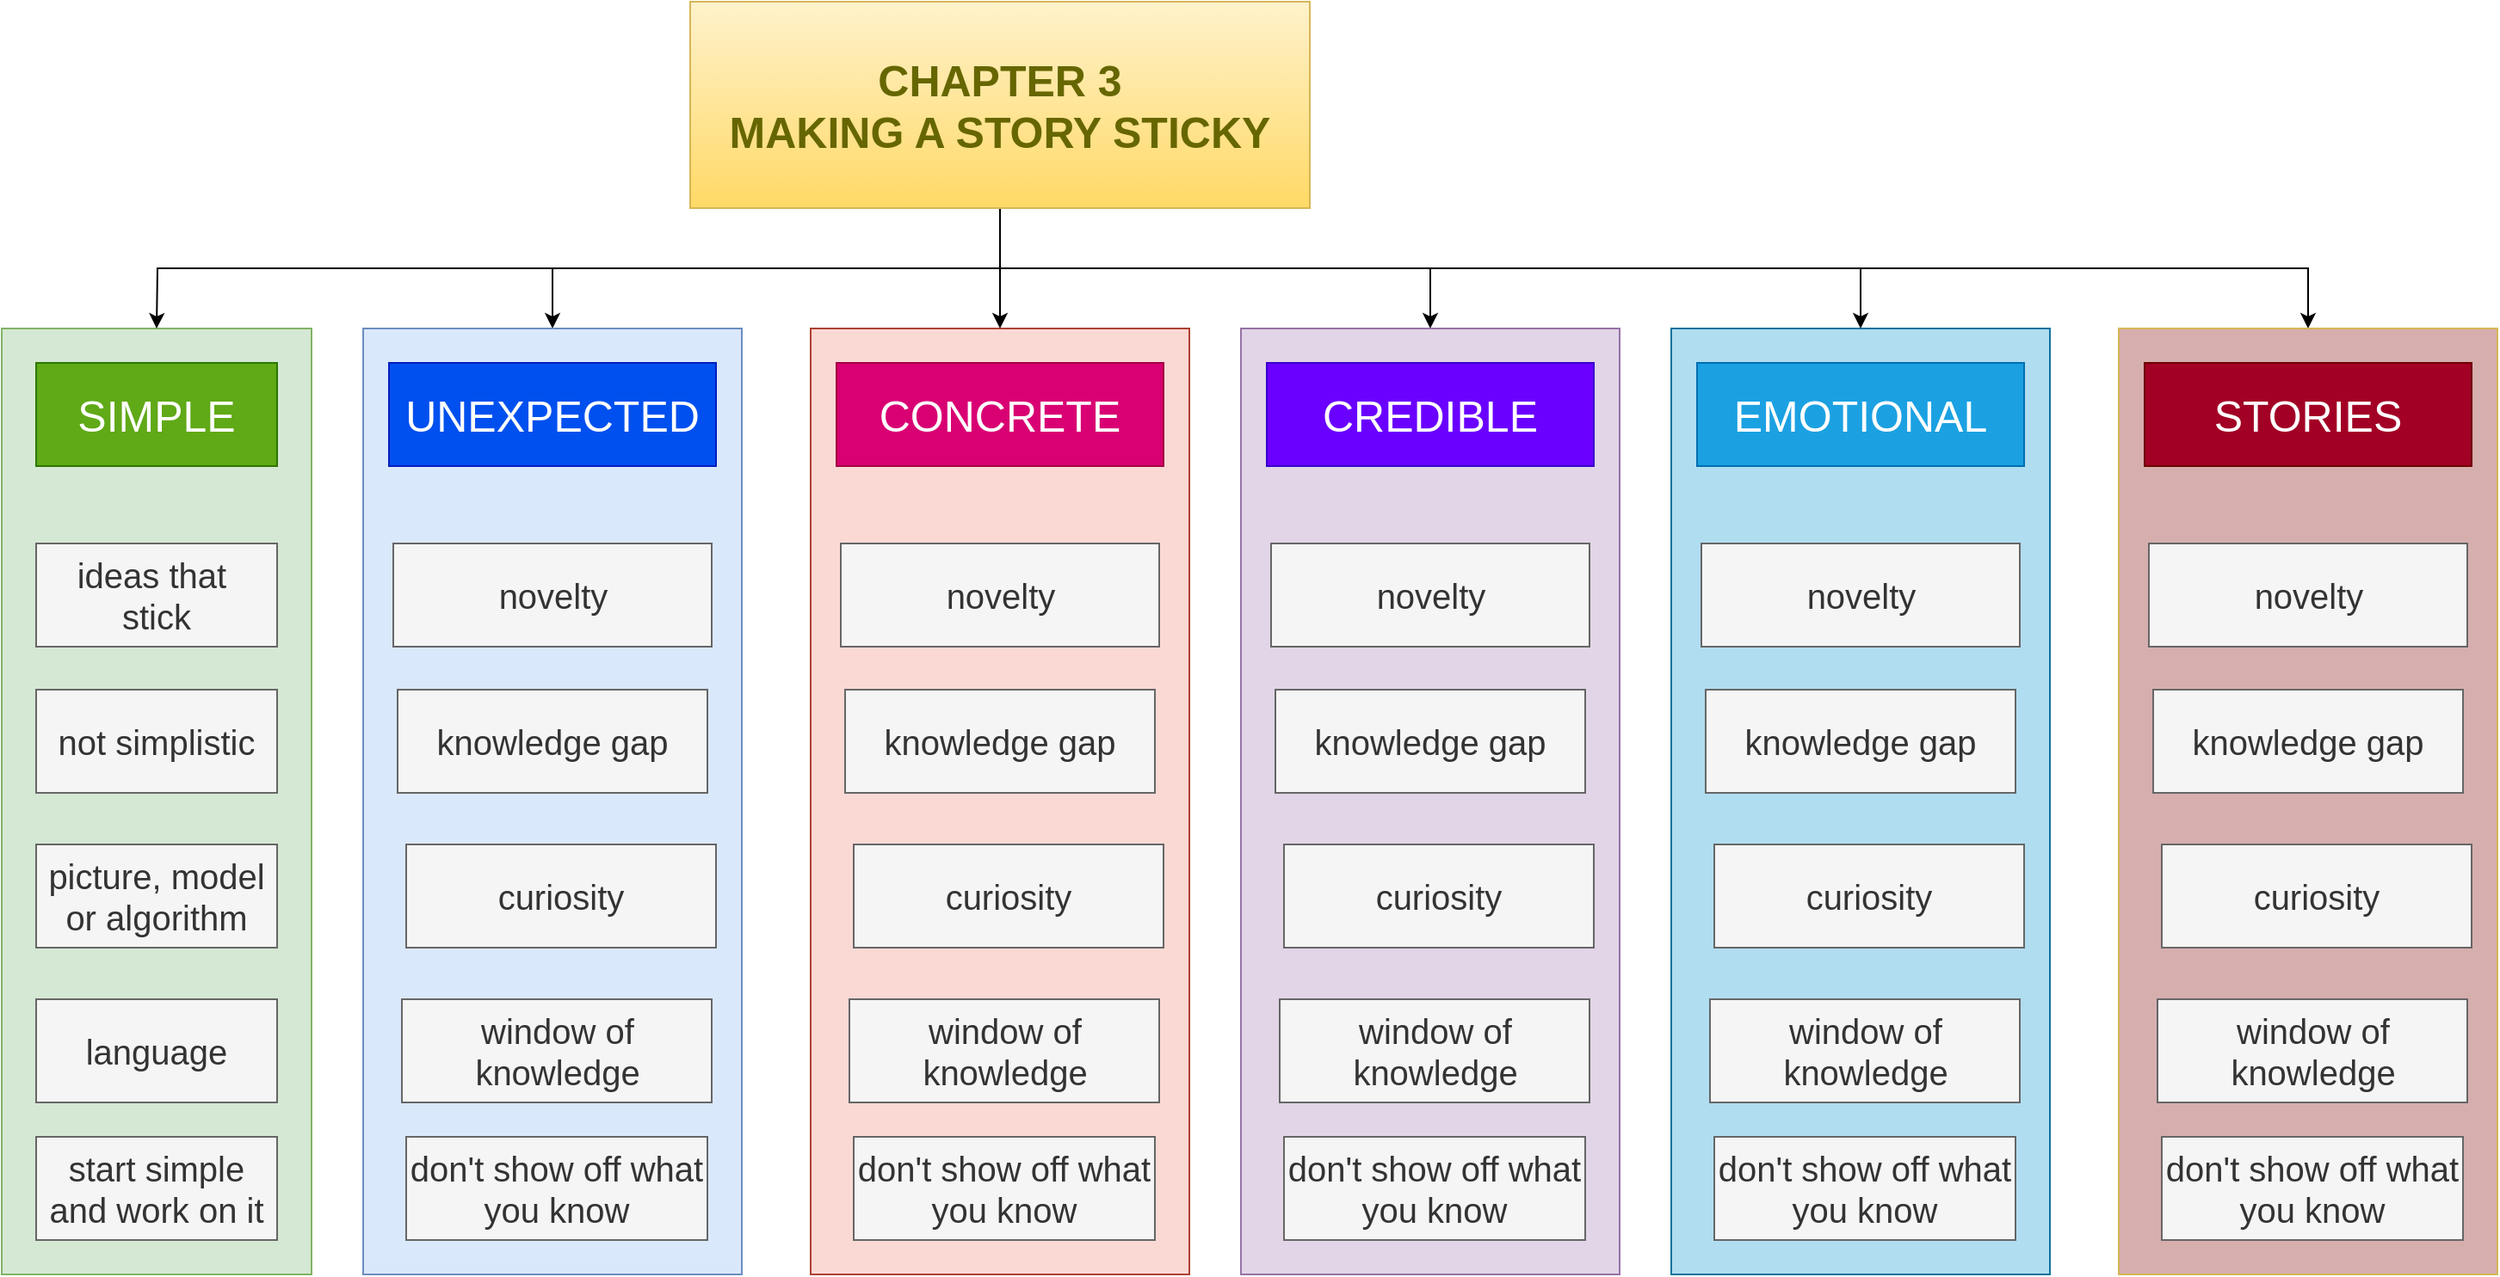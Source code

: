 <mxfile version="24.4.8" type="github">
  <diagram name="Page-1" id="F7W0f6xDWh8SOJDWMnaS">
    <mxGraphModel dx="2787" dy="1009" grid="1" gridSize="10" guides="1" tooltips="1" connect="1" arrows="1" fold="1" page="1" pageScale="1" pageWidth="1100" pageHeight="850" math="0" shadow="0">
      <root>
        <mxCell id="0" />
        <mxCell id="1" parent="0" />
        <mxCell id="rNBWAqqBrENJBmE4Uvwk-25" value="" style="rounded=0;whiteSpace=wrap;html=1;fillColor=#d5e8d4;strokeColor=#82b366;" vertex="1" parent="1">
          <mxGeometry x="-80" y="240" width="180" height="550" as="geometry" />
        </mxCell>
        <mxCell id="rNBWAqqBrENJBmE4Uvwk-8" style="edgeStyle=orthogonalEdgeStyle;rounded=0;orthogonalLoop=1;jettySize=auto;html=1;exitX=0.5;exitY=1;exitDx=0;exitDy=0;" edge="1" parent="1" source="rNBWAqqBrENJBmE4Uvwk-1">
          <mxGeometry relative="1" as="geometry">
            <mxPoint x="10" y="240" as="targetPoint" />
          </mxGeometry>
        </mxCell>
        <mxCell id="rNBWAqqBrENJBmE4Uvwk-33" style="edgeStyle=orthogonalEdgeStyle;rounded=0;orthogonalLoop=1;jettySize=auto;html=1;exitX=0.5;exitY=1;exitDx=0;exitDy=0;entryX=0.5;entryY=0;entryDx=0;entryDy=0;" edge="1" parent="1" source="rNBWAqqBrENJBmE4Uvwk-1" target="rNBWAqqBrENJBmE4Uvwk-26">
          <mxGeometry relative="1" as="geometry" />
        </mxCell>
        <mxCell id="rNBWAqqBrENJBmE4Uvwk-64" style="edgeStyle=orthogonalEdgeStyle;rounded=0;orthogonalLoop=1;jettySize=auto;html=1;exitX=0.5;exitY=1;exitDx=0;exitDy=0;entryX=0.5;entryY=0;entryDx=0;entryDy=0;" edge="1" parent="1" source="rNBWAqqBrENJBmE4Uvwk-1" target="rNBWAqqBrENJBmE4Uvwk-36">
          <mxGeometry relative="1" as="geometry" />
        </mxCell>
        <mxCell id="rNBWAqqBrENJBmE4Uvwk-65" style="edgeStyle=orthogonalEdgeStyle;rounded=0;orthogonalLoop=1;jettySize=auto;html=1;exitX=0.5;exitY=1;exitDx=0;exitDy=0;entryX=0.5;entryY=0;entryDx=0;entryDy=0;" edge="1" parent="1" source="rNBWAqqBrENJBmE4Uvwk-1" target="rNBWAqqBrENJBmE4Uvwk-43">
          <mxGeometry relative="1" as="geometry" />
        </mxCell>
        <mxCell id="rNBWAqqBrENJBmE4Uvwk-66" style="edgeStyle=orthogonalEdgeStyle;rounded=0;orthogonalLoop=1;jettySize=auto;html=1;exitX=0.5;exitY=1;exitDx=0;exitDy=0;entryX=0.5;entryY=0;entryDx=0;entryDy=0;" edge="1" parent="1" source="rNBWAqqBrENJBmE4Uvwk-1" target="rNBWAqqBrENJBmE4Uvwk-50">
          <mxGeometry relative="1" as="geometry" />
        </mxCell>
        <mxCell id="rNBWAqqBrENJBmE4Uvwk-67" style="edgeStyle=orthogonalEdgeStyle;rounded=0;orthogonalLoop=1;jettySize=auto;html=1;exitX=0.5;exitY=1;exitDx=0;exitDy=0;entryX=0.5;entryY=0;entryDx=0;entryDy=0;" edge="1" parent="1" source="rNBWAqqBrENJBmE4Uvwk-1" target="rNBWAqqBrENJBmE4Uvwk-57">
          <mxGeometry relative="1" as="geometry" />
        </mxCell>
        <mxCell id="rNBWAqqBrENJBmE4Uvwk-1" value="CHAPTER 3&lt;div style=&quot;font-size: 25px;&quot;&gt;MAKING A STORY STICKY&lt;/div&gt;" style="rounded=0;whiteSpace=wrap;html=1;fillColor=#fff2cc;fontSize=25;strokeColor=#d6b656;fontStyle=1;gradientColor=#ffd966;fontColor=#666600;" vertex="1" parent="1">
          <mxGeometry x="320" y="50" width="360" height="120" as="geometry" />
        </mxCell>
        <mxCell id="rNBWAqqBrENJBmE4Uvwk-7" value="SIMPLE" style="rounded=0;whiteSpace=wrap;html=1;fillColor=#60a917;strokeColor=#2D7600;fontSize=25;fontColor=#ffffff;" vertex="1" parent="1">
          <mxGeometry x="-60" y="260" width="140" height="60" as="geometry" />
        </mxCell>
        <mxCell id="rNBWAqqBrENJBmE4Uvwk-21" value="ideas that&amp;nbsp;&lt;div&gt;stick&lt;/div&gt;" style="rounded=0;whiteSpace=wrap;html=1;fillColor=#f5f5f5;strokeColor=#666666;fontSize=20;fontColor=#333333;" vertex="1" parent="1">
          <mxGeometry x="-60" y="365" width="140" height="60" as="geometry" />
        </mxCell>
        <mxCell id="rNBWAqqBrENJBmE4Uvwk-22" value="not simplistic" style="rounded=0;whiteSpace=wrap;html=1;fillColor=#f5f5f5;strokeColor=#666666;fontSize=20;fontColor=#333333;" vertex="1" parent="1">
          <mxGeometry x="-60" y="450" width="140" height="60" as="geometry" />
        </mxCell>
        <mxCell id="rNBWAqqBrENJBmE4Uvwk-23" value="picture, model or algorithm" style="rounded=0;whiteSpace=wrap;html=1;fillColor=#f5f5f5;strokeColor=#666666;fontSize=20;fontColor=#333333;" vertex="1" parent="1">
          <mxGeometry x="-60" y="540" width="140" height="60" as="geometry" />
        </mxCell>
        <mxCell id="rNBWAqqBrENJBmE4Uvwk-24" value="language" style="rounded=0;whiteSpace=wrap;html=1;fillColor=#f5f5f5;strokeColor=#666666;fontSize=20;fontColor=#333333;" vertex="1" parent="1">
          <mxGeometry x="-60" y="630" width="140" height="60" as="geometry" />
        </mxCell>
        <mxCell id="rNBWAqqBrENJBmE4Uvwk-26" value="" style="rounded=0;whiteSpace=wrap;html=1;fillColor=#dae8fc;strokeColor=#6c8ebf;" vertex="1" parent="1">
          <mxGeometry x="130" y="240" width="220" height="550" as="geometry" />
        </mxCell>
        <mxCell id="rNBWAqqBrENJBmE4Uvwk-27" value="UNEXPECTED" style="rounded=0;whiteSpace=wrap;html=1;fillColor=#0050ef;strokeColor=#001DBC;fontSize=25;fontColor=#ffffff;" vertex="1" parent="1">
          <mxGeometry x="145" y="260" width="190" height="60" as="geometry" />
        </mxCell>
        <mxCell id="rNBWAqqBrENJBmE4Uvwk-28" value="novelty" style="rounded=0;whiteSpace=wrap;html=1;fillColor=#f5f5f5;strokeColor=#666666;fontSize=20;fontColor=#333333;" vertex="1" parent="1">
          <mxGeometry x="147.5" y="365" width="185" height="60" as="geometry" />
        </mxCell>
        <mxCell id="rNBWAqqBrENJBmE4Uvwk-29" value="knowledge gap" style="rounded=0;whiteSpace=wrap;html=1;fillColor=#f5f5f5;strokeColor=#666666;fontSize=20;fontColor=#333333;" vertex="1" parent="1">
          <mxGeometry x="150" y="450" width="180" height="60" as="geometry" />
        </mxCell>
        <mxCell id="rNBWAqqBrENJBmE4Uvwk-30" value="curiosity" style="rounded=0;whiteSpace=wrap;html=1;fillColor=#f5f5f5;strokeColor=#666666;fontSize=20;fontColor=#333333;" vertex="1" parent="1">
          <mxGeometry x="155" y="540" width="180" height="60" as="geometry" />
        </mxCell>
        <mxCell id="rNBWAqqBrENJBmE4Uvwk-31" value="window of knowledge" style="rounded=0;whiteSpace=wrap;html=1;fillColor=#f5f5f5;strokeColor=#666666;fontSize=20;fontColor=#333333;" vertex="1" parent="1">
          <mxGeometry x="152.5" y="630" width="180" height="60" as="geometry" />
        </mxCell>
        <mxCell id="rNBWAqqBrENJBmE4Uvwk-34" value="start simple and work on it" style="rounded=0;whiteSpace=wrap;html=1;fillColor=#f5f5f5;strokeColor=#666666;fontSize=20;fontColor=#333333;" vertex="1" parent="1">
          <mxGeometry x="-60" y="710" width="140" height="60" as="geometry" />
        </mxCell>
        <mxCell id="rNBWAqqBrENJBmE4Uvwk-35" value="don&#39;t show off what you know" style="rounded=0;whiteSpace=wrap;html=1;fillColor=#f5f5f5;strokeColor=#666666;fontSize=20;fontColor=#333333;" vertex="1" parent="1">
          <mxGeometry x="155" y="710" width="175" height="60" as="geometry" />
        </mxCell>
        <mxCell id="rNBWAqqBrENJBmE4Uvwk-36" value="" style="rounded=0;whiteSpace=wrap;html=1;fillColor=#fad9d5;strokeColor=#ae4132;" vertex="1" parent="1">
          <mxGeometry x="390" y="240" width="220" height="550" as="geometry" />
        </mxCell>
        <mxCell id="rNBWAqqBrENJBmE4Uvwk-37" value="CONCRETE" style="rounded=0;whiteSpace=wrap;html=1;fillColor=#d80073;strokeColor=#A50040;fontSize=25;fontColor=#ffffff;" vertex="1" parent="1">
          <mxGeometry x="405" y="260" width="190" height="60" as="geometry" />
        </mxCell>
        <mxCell id="rNBWAqqBrENJBmE4Uvwk-38" value="novelty" style="rounded=0;whiteSpace=wrap;html=1;fillColor=#f5f5f5;strokeColor=#666666;fontSize=20;fontColor=#333333;" vertex="1" parent="1">
          <mxGeometry x="407.5" y="365" width="185" height="60" as="geometry" />
        </mxCell>
        <mxCell id="rNBWAqqBrENJBmE4Uvwk-39" value="knowledge gap" style="rounded=0;whiteSpace=wrap;html=1;fillColor=#f5f5f5;strokeColor=#666666;fontSize=20;fontColor=#333333;" vertex="1" parent="1">
          <mxGeometry x="410" y="450" width="180" height="60" as="geometry" />
        </mxCell>
        <mxCell id="rNBWAqqBrENJBmE4Uvwk-40" value="curiosity" style="rounded=0;whiteSpace=wrap;html=1;fillColor=#f5f5f5;strokeColor=#666666;fontSize=20;fontColor=#333333;" vertex="1" parent="1">
          <mxGeometry x="415" y="540" width="180" height="60" as="geometry" />
        </mxCell>
        <mxCell id="rNBWAqqBrENJBmE4Uvwk-41" value="window of knowledge" style="rounded=0;whiteSpace=wrap;html=1;fillColor=#f5f5f5;strokeColor=#666666;fontSize=20;fontColor=#333333;" vertex="1" parent="1">
          <mxGeometry x="412.5" y="630" width="180" height="60" as="geometry" />
        </mxCell>
        <mxCell id="rNBWAqqBrENJBmE4Uvwk-42" value="don&#39;t show off what you know" style="rounded=0;whiteSpace=wrap;html=1;fillColor=#f5f5f5;strokeColor=#666666;fontSize=20;fontColor=#333333;" vertex="1" parent="1">
          <mxGeometry x="415" y="710" width="175" height="60" as="geometry" />
        </mxCell>
        <mxCell id="rNBWAqqBrENJBmE4Uvwk-43" value="" style="rounded=0;whiteSpace=wrap;html=1;fillColor=#e1d5e7;strokeColor=#9673a6;" vertex="1" parent="1">
          <mxGeometry x="640" y="240" width="220" height="550" as="geometry" />
        </mxCell>
        <mxCell id="rNBWAqqBrENJBmE4Uvwk-44" value="CREDIBLE" style="rounded=0;whiteSpace=wrap;html=1;fillColor=#6a00ff;strokeColor=#3700CC;fontSize=25;fontColor=#ffffff;" vertex="1" parent="1">
          <mxGeometry x="655" y="260" width="190" height="60" as="geometry" />
        </mxCell>
        <mxCell id="rNBWAqqBrENJBmE4Uvwk-45" value="novelty" style="rounded=0;whiteSpace=wrap;html=1;fillColor=#f5f5f5;strokeColor=#666666;fontSize=20;fontColor=#333333;" vertex="1" parent="1">
          <mxGeometry x="657.5" y="365" width="185" height="60" as="geometry" />
        </mxCell>
        <mxCell id="rNBWAqqBrENJBmE4Uvwk-46" value="knowledge gap" style="rounded=0;whiteSpace=wrap;html=1;fillColor=#f5f5f5;strokeColor=#666666;fontSize=20;fontColor=#333333;" vertex="1" parent="1">
          <mxGeometry x="660" y="450" width="180" height="60" as="geometry" />
        </mxCell>
        <mxCell id="rNBWAqqBrENJBmE4Uvwk-47" value="curiosity" style="rounded=0;whiteSpace=wrap;html=1;fillColor=#f5f5f5;strokeColor=#666666;fontSize=20;fontColor=#333333;" vertex="1" parent="1">
          <mxGeometry x="665" y="540" width="180" height="60" as="geometry" />
        </mxCell>
        <mxCell id="rNBWAqqBrENJBmE4Uvwk-48" value="window of knowledge" style="rounded=0;whiteSpace=wrap;html=1;fillColor=#f5f5f5;strokeColor=#666666;fontSize=20;fontColor=#333333;" vertex="1" parent="1">
          <mxGeometry x="662.5" y="630" width="180" height="60" as="geometry" />
        </mxCell>
        <mxCell id="rNBWAqqBrENJBmE4Uvwk-49" value="don&#39;t show off what you know" style="rounded=0;whiteSpace=wrap;html=1;fillColor=#f5f5f5;strokeColor=#666666;fontSize=20;fontColor=#333333;" vertex="1" parent="1">
          <mxGeometry x="665" y="710" width="175" height="60" as="geometry" />
        </mxCell>
        <mxCell id="rNBWAqqBrENJBmE4Uvwk-50" value="" style="rounded=0;whiteSpace=wrap;html=1;fillColor=#b1ddf0;strokeColor=#10739e;" vertex="1" parent="1">
          <mxGeometry x="890" y="240" width="220" height="550" as="geometry" />
        </mxCell>
        <mxCell id="rNBWAqqBrENJBmE4Uvwk-51" value="EMOTIONAL" style="rounded=0;whiteSpace=wrap;html=1;fillColor=#1ba1e2;strokeColor=#006EAF;fontSize=25;fontColor=#ffffff;" vertex="1" parent="1">
          <mxGeometry x="905" y="260" width="190" height="60" as="geometry" />
        </mxCell>
        <mxCell id="rNBWAqqBrENJBmE4Uvwk-52" value="novelty" style="rounded=0;whiteSpace=wrap;html=1;fillColor=#f5f5f5;strokeColor=#666666;fontSize=20;fontColor=#333333;" vertex="1" parent="1">
          <mxGeometry x="907.5" y="365" width="185" height="60" as="geometry" />
        </mxCell>
        <mxCell id="rNBWAqqBrENJBmE4Uvwk-53" value="knowledge gap" style="rounded=0;whiteSpace=wrap;html=1;fillColor=#f5f5f5;strokeColor=#666666;fontSize=20;fontColor=#333333;" vertex="1" parent="1">
          <mxGeometry x="910" y="450" width="180" height="60" as="geometry" />
        </mxCell>
        <mxCell id="rNBWAqqBrENJBmE4Uvwk-54" value="curiosity" style="rounded=0;whiteSpace=wrap;html=1;fillColor=#f5f5f5;strokeColor=#666666;fontSize=20;fontColor=#333333;" vertex="1" parent="1">
          <mxGeometry x="915" y="540" width="180" height="60" as="geometry" />
        </mxCell>
        <mxCell id="rNBWAqqBrENJBmE4Uvwk-55" value="window of knowledge" style="rounded=0;whiteSpace=wrap;html=1;fillColor=#f5f5f5;strokeColor=#666666;fontSize=20;fontColor=#333333;" vertex="1" parent="1">
          <mxGeometry x="912.5" y="630" width="180" height="60" as="geometry" />
        </mxCell>
        <mxCell id="rNBWAqqBrENJBmE4Uvwk-56" value="don&#39;t show off what you know" style="rounded=0;whiteSpace=wrap;html=1;fillColor=#f5f5f5;strokeColor=#666666;fontSize=20;fontColor=#333333;" vertex="1" parent="1">
          <mxGeometry x="915" y="710" width="175" height="60" as="geometry" />
        </mxCell>
        <mxCell id="rNBWAqqBrENJBmE4Uvwk-57" value="" style="rounded=0;whiteSpace=wrap;html=1;fillColor=#D6AEAE;strokeColor=#d6b656;" vertex="1" parent="1">
          <mxGeometry x="1150" y="240" width="220" height="550" as="geometry" />
        </mxCell>
        <mxCell id="rNBWAqqBrENJBmE4Uvwk-58" value="STORIES" style="rounded=0;whiteSpace=wrap;html=1;fillColor=#a20025;strokeColor=#6F0000;fontSize=25;fontColor=#ffffff;" vertex="1" parent="1">
          <mxGeometry x="1165" y="260" width="190" height="60" as="geometry" />
        </mxCell>
        <mxCell id="rNBWAqqBrENJBmE4Uvwk-59" value="novelty" style="rounded=0;whiteSpace=wrap;html=1;fillColor=#f5f5f5;strokeColor=#666666;fontSize=20;fontColor=#333333;" vertex="1" parent="1">
          <mxGeometry x="1167.5" y="365" width="185" height="60" as="geometry" />
        </mxCell>
        <mxCell id="rNBWAqqBrENJBmE4Uvwk-60" value="knowledge gap" style="rounded=0;whiteSpace=wrap;html=1;fillColor=#f5f5f5;strokeColor=#666666;fontSize=20;fontColor=#333333;" vertex="1" parent="1">
          <mxGeometry x="1170" y="450" width="180" height="60" as="geometry" />
        </mxCell>
        <mxCell id="rNBWAqqBrENJBmE4Uvwk-61" value="curiosity" style="rounded=0;whiteSpace=wrap;html=1;fillColor=#f5f5f5;strokeColor=#666666;fontSize=20;fontColor=#333333;" vertex="1" parent="1">
          <mxGeometry x="1175" y="540" width="180" height="60" as="geometry" />
        </mxCell>
        <mxCell id="rNBWAqqBrENJBmE4Uvwk-62" value="window of knowledge" style="rounded=0;whiteSpace=wrap;html=1;fillColor=#f5f5f5;strokeColor=#666666;fontSize=20;fontColor=#333333;" vertex="1" parent="1">
          <mxGeometry x="1172.5" y="630" width="180" height="60" as="geometry" />
        </mxCell>
        <mxCell id="rNBWAqqBrENJBmE4Uvwk-63" value="don&#39;t show off what you know" style="rounded=0;whiteSpace=wrap;html=1;fillColor=#f5f5f5;strokeColor=#666666;fontSize=20;fontColor=#333333;" vertex="1" parent="1">
          <mxGeometry x="1175" y="710" width="175" height="60" as="geometry" />
        </mxCell>
      </root>
    </mxGraphModel>
  </diagram>
</mxfile>
